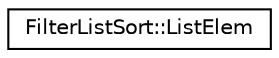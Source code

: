 digraph "类继承关系图"
{
 // INTERACTIVE_SVG=YES
 // LATEX_PDF_SIZE
  edge [fontname="Helvetica",fontsize="10",labelfontname="Helvetica",labelfontsize="10"];
  node [fontname="Helvetica",fontsize="10",shape=record];
  rankdir="LR";
  Node0 [label="FilterListSort::ListElem",height=0.2,width=0.4,color="black", fillcolor="white", style="filled",URL="$d8/d82/struct_filter_list_sort_1_1_list_elem.html",tooltip=" "];
}
